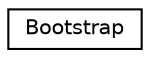 digraph "Graphical Class Hierarchy"
{
  edge [fontname="Helvetica",fontsize="10",labelfontname="Helvetica",labelfontsize="10"];
  node [fontname="Helvetica",fontsize="10",shape=record];
  rankdir="LR";
  Node0 [label="Bootstrap",height=0.2,width=0.4,color="black", fillcolor="white", style="filled",URL="$classBootstrap.html",tooltip="Boots up the required parameters to run the application. "];
}
